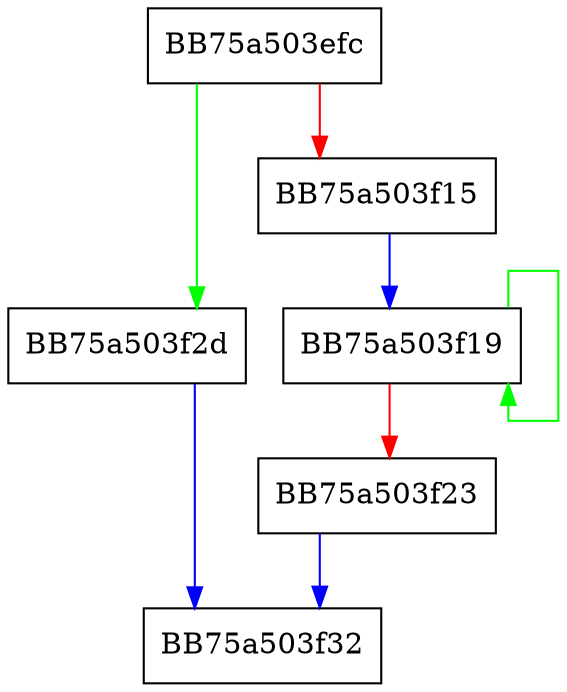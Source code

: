 digraph WPP_SF_qSi {
  node [shape="box"];
  graph [splines=ortho];
  BB75a503efc -> BB75a503f2d [color="green"];
  BB75a503efc -> BB75a503f15 [color="red"];
  BB75a503f15 -> BB75a503f19 [color="blue"];
  BB75a503f19 -> BB75a503f19 [color="green"];
  BB75a503f19 -> BB75a503f23 [color="red"];
  BB75a503f23 -> BB75a503f32 [color="blue"];
  BB75a503f2d -> BB75a503f32 [color="blue"];
}